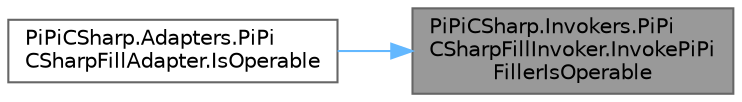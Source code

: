 digraph "PiPiCSharp.Invokers.PiPiCSharpFillInvoker.InvokePiPiFillerIsOperable"
{
 // LATEX_PDF_SIZE
  bgcolor="transparent";
  edge [fontname=Helvetica,fontsize=10,labelfontname=Helvetica,labelfontsize=10];
  node [fontname=Helvetica,fontsize=10,shape=box,height=0.2,width=0.4];
  rankdir="RL";
  Node1 [id="Node000001",label="PiPiCSharp.Invokers.PiPi\lCSharpFillInvoker.InvokePiPi\lFillerIsOperable",height=0.2,width=0.4,color="gray40", fillcolor="grey60", style="filled", fontcolor="black",tooltip="Invoke PiPiFillWrapper PiPiFillerIsOperable."];
  Node1 -> Node2 [id="edge1_Node000001_Node000002",dir="back",color="steelblue1",style="solid",tooltip=" "];
  Node2 [id="Node000002",label="PiPiCSharp.Adapters.PiPi\lCSharpFillAdapter.IsOperable",height=0.2,width=0.4,color="grey40", fillcolor="white", style="filled",URL="$class_pi_pi_c_sharp_1_1_adapters_1_1_pi_pi_c_sharp_fill_adapter.html#ac6c96c64dea196f0ff70f4483d148ee3",tooltip="Get operable status."];
}
